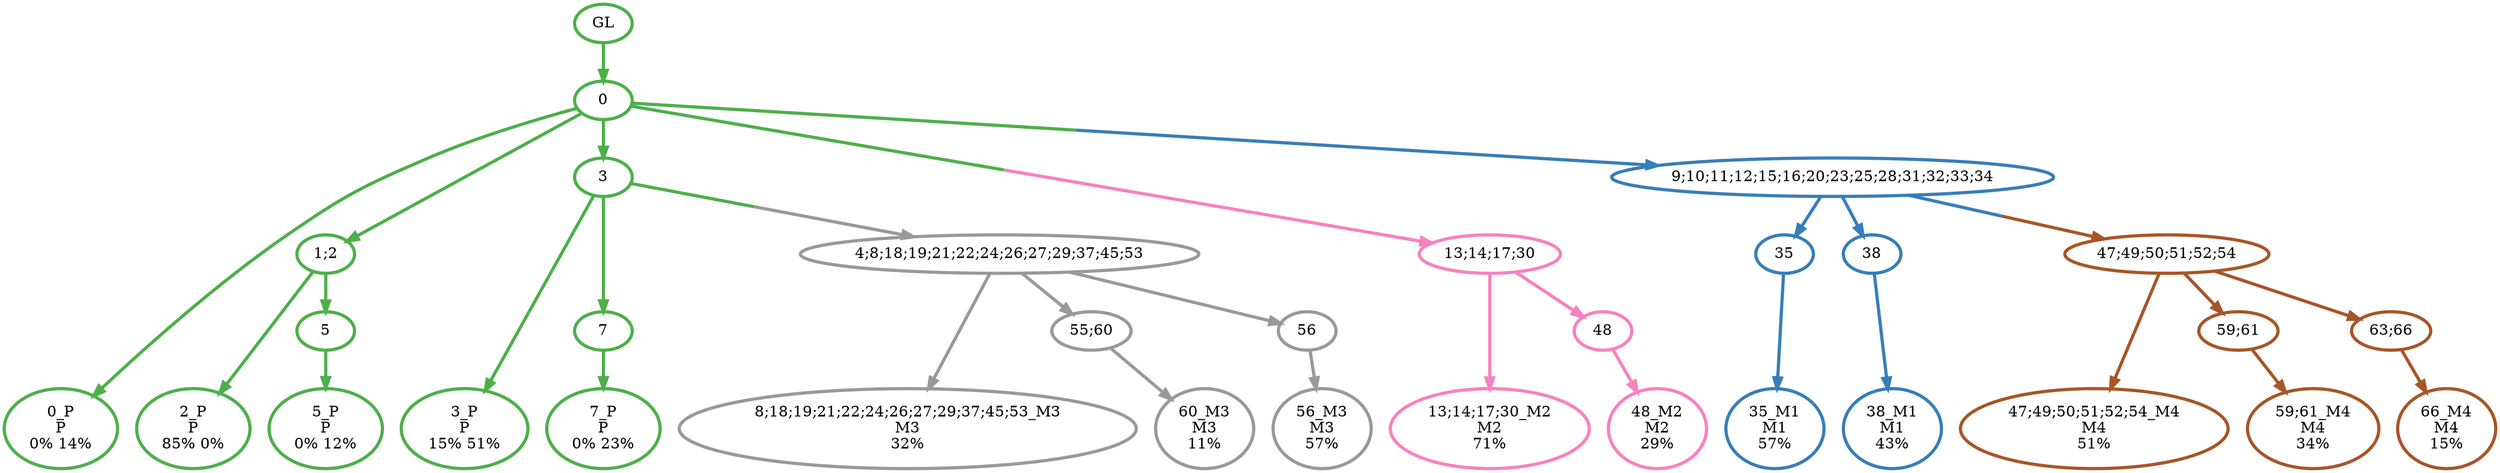 digraph T {
	{
		rank=same
		29 [penwidth=3,colorscheme=set19,color=3,label="0_P\nP\n0% 14%"]
		27 [penwidth=3,colorscheme=set19,color=3,label="2_P\nP\n85% 0%"]
		25 [penwidth=3,colorscheme=set19,color=3,label="5_P\nP\n0% 12%"]
		23 [penwidth=3,colorscheme=set19,color=3,label="3_P\nP\n15% 51%"]
		21 [penwidth=3,colorscheme=set19,color=3,label="7_P\nP\n0% 23%"]
		19 [penwidth=3,colorscheme=set19,color=2,label="35_M1\nM1\n57%"]
		17 [penwidth=3,colorscheme=set19,color=2,label="38_M1\nM1\n43%"]
		16 [penwidth=3,colorscheme=set19,color=8,label="13;14;17;30_M2\nM2\n71%"]
		14 [penwidth=3,colorscheme=set19,color=8,label="48_M2\nM2\n29%"]
		13 [penwidth=3,colorscheme=set19,color=9,label="8;18;19;21;22;24;26;27;29;37;45;53_M3\nM3\n32%"]
		11 [penwidth=3,colorscheme=set19,color=9,label="60_M3\nM3\n11%"]
		9 [penwidth=3,colorscheme=set19,color=9,label="56_M3\nM3\n57%"]
		8 [penwidth=3,colorscheme=set19,color=7,label="47;49;50;51;52;54_M4\nM4\n51%"]
		6 [penwidth=3,colorscheme=set19,color=7,label="59;61_M4\nM4\n34%"]
		4 [penwidth=3,colorscheme=set19,color=7,label="66_M4\nM4\n15%"]
	}
	31 [penwidth=3,colorscheme=set19,color=3,label="GL"]
	30 [penwidth=3,colorscheme=set19,color=3,label="0"]
	28 [penwidth=3,colorscheme=set19,color=3,label="1;2"]
	26 [penwidth=3,colorscheme=set19,color=3,label="5"]
	24 [penwidth=3,colorscheme=set19,color=3,label="3"]
	22 [penwidth=3,colorscheme=set19,color=3,label="7"]
	20 [penwidth=3,colorscheme=set19,color=2,label="35"]
	18 [penwidth=3,colorscheme=set19,color=2,label="38"]
	15 [penwidth=3,colorscheme=set19,color=8,label="48"]
	12 [penwidth=3,colorscheme=set19,color=9,label="55;60"]
	10 [penwidth=3,colorscheme=set19,color=9,label="56"]
	7 [penwidth=3,colorscheme=set19,color=7,label="59;61"]
	5 [penwidth=3,colorscheme=set19,color=7,label="63;66"]
	3 [penwidth=3,colorscheme=set19,color=7,label="47;49;50;51;52;54"]
	2 [penwidth=3,colorscheme=set19,color=9,label="4;8;18;19;21;22;24;26;27;29;37;45;53"]
	1 [penwidth=3,colorscheme=set19,color=8,label="13;14;17;30"]
	0 [penwidth=3,colorscheme=set19,color=2,label="9;10;11;12;15;16;20;23;25;28;31;32;33;34"]
	31 -> 30 [penwidth=3,colorscheme=set19,color=3]
	30 -> 29 [penwidth=3,colorscheme=set19,color=3]
	30 -> 24 [penwidth=3,colorscheme=set19,color=3]
	30 -> 28 [penwidth=3,colorscheme=set19,color=3]
	30 -> 1 [penwidth=3,colorscheme=set19,color="3;0.5:8"]
	30 -> 0 [penwidth=3,colorscheme=set19,color="3;0.5:2"]
	28 -> 27 [penwidth=3,colorscheme=set19,color=3]
	28 -> 26 [penwidth=3,colorscheme=set19,color=3]
	26 -> 25 [penwidth=3,colorscheme=set19,color=3]
	24 -> 23 [penwidth=3,colorscheme=set19,color=3]
	24 -> 22 [penwidth=3,colorscheme=set19,color=3]
	24 -> 2 [penwidth=3,colorscheme=set19,color="3;0.5:9"]
	22 -> 21 [penwidth=3,colorscheme=set19,color=3]
	20 -> 19 [penwidth=3,colorscheme=set19,color=2]
	18 -> 17 [penwidth=3,colorscheme=set19,color=2]
	15 -> 14 [penwidth=3,colorscheme=set19,color=8]
	12 -> 11 [penwidth=3,colorscheme=set19,color=9]
	10 -> 9 [penwidth=3,colorscheme=set19,color=9]
	7 -> 6 [penwidth=3,colorscheme=set19,color=7]
	5 -> 4 [penwidth=3,colorscheme=set19,color=7]
	3 -> 8 [penwidth=3,colorscheme=set19,color=7]
	3 -> 7 [penwidth=3,colorscheme=set19,color=7]
	3 -> 5 [penwidth=3,colorscheme=set19,color=7]
	2 -> 13 [penwidth=3,colorscheme=set19,color=9]
	2 -> 12 [penwidth=3,colorscheme=set19,color=9]
	2 -> 10 [penwidth=3,colorscheme=set19,color=9]
	1 -> 16 [penwidth=3,colorscheme=set19,color=8]
	1 -> 15 [penwidth=3,colorscheme=set19,color=8]
	0 -> 20 [penwidth=3,colorscheme=set19,color=2]
	0 -> 18 [penwidth=3,colorscheme=set19,color=2]
	0 -> 3 [penwidth=3,colorscheme=set19,color="2;0.5:7"]
}
